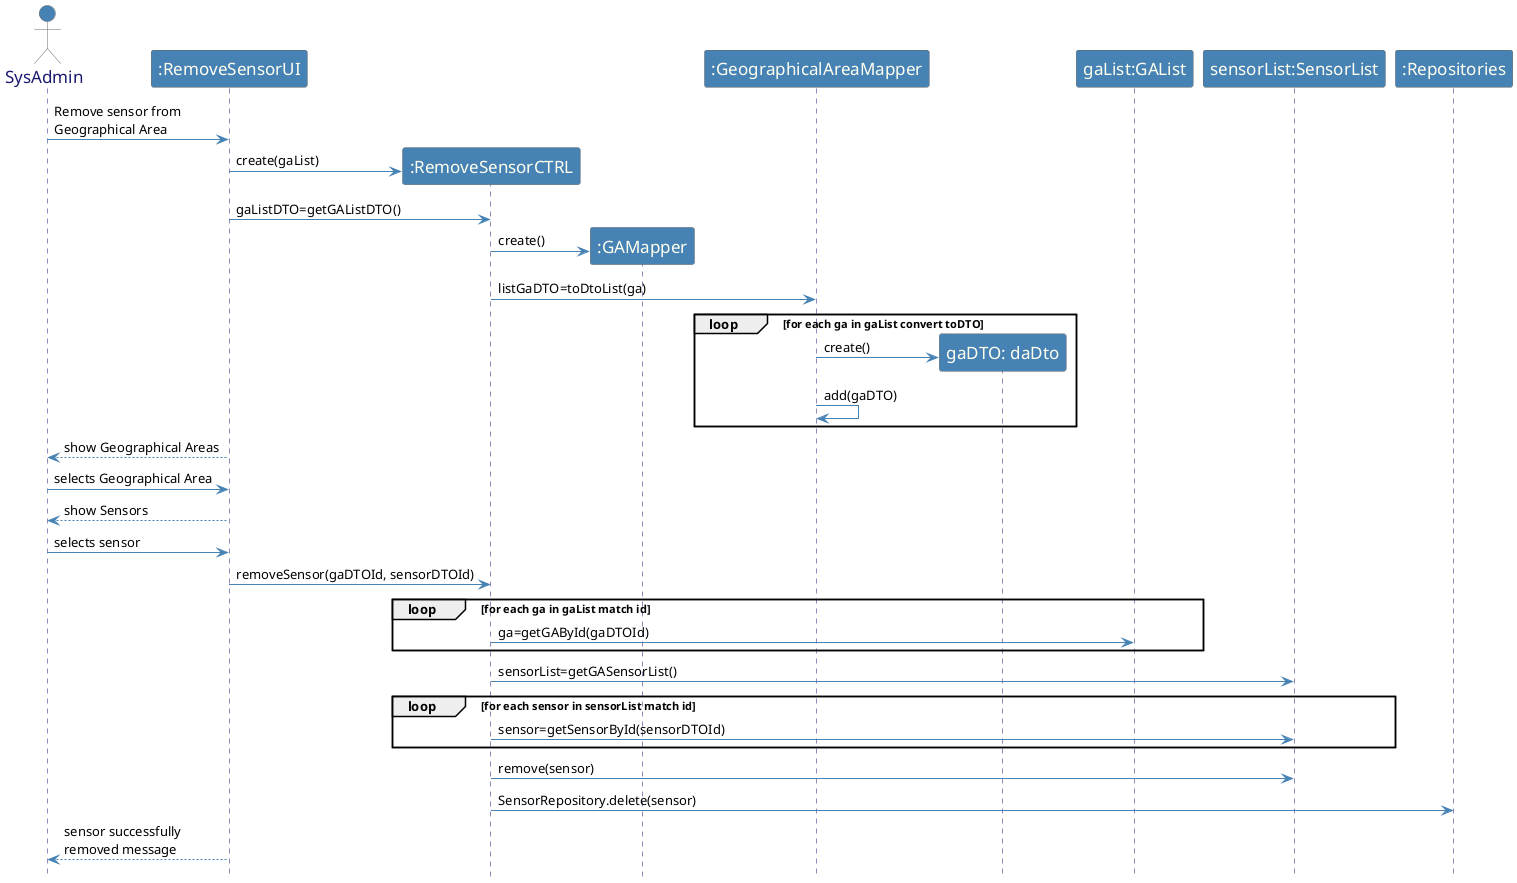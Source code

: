 @startuml

skinparam sequence {
	ArrowColor SteelBlue
	ActorBorderColor Dimgray
	LifeLineBorderColor MidnightBlue
	LifeLineBackgroundColor #A9DCDF

	ParticipantBorderColor Dimgray
	ParticipantBackgroundColor SteelBlue
	ParticipantFontName Calibri Bold
	ParticipantFontSize 17
	ParticipantFontColor Ivory

	ActorBackgroundColor SteelBlue
	ActorFontColor MidnightBlue
	ActorFontSize 17
	ActorFontName Aapex

}

skinparam note {
BorderColor SteelBlue
}
hidefootbox
actor SysAdmin
SysAdmin -> ":RemoveSensorUI":  Remove sensor from \nGeographical Area
create ":RemoveSensorUI"
create ":RemoveSensorCTRL"
":RemoveSensorUI" -> ":RemoveSensorCTRL": create(gaList)
":RemoveSensorUI"->":RemoveSensorCTRL": gaListDTO=getGAListDTO()
create ":GAMapper"
":RemoveSensorCTRL"->":GAMapper":create()
":RemoveSensorCTRL"->":GeographicalAreaMapper":listGaDTO=toDtoList(ga)


loop for each ga in gaList convert toDTO
create "gaDTO: daDto"
":GeographicalAreaMapper"->"gaDTO: daDto":create()

":GeographicalAreaMapper"->":GeographicalAreaMapper":add(gaDTO)
end
SysAdmin<--":RemoveSensorUI": show Geographical Areas
SysAdmin -> ":RemoveSensorUI": selects Geographical Area

SysAdmin<--":RemoveSensorUI":show Sensors
SysAdmin->":RemoveSensorUI": selects sensor
":RemoveSensorUI"->":RemoveSensorCTRL": removeSensor(gaDTOId, sensorDTOId)
loop for each ga in gaList match id
":RemoveSensorCTRL"->"gaList:GAList": ga=getGAById(gaDTOId)
end
":RemoveSensorCTRL"->"sensorList:SensorList": sensorList=getGASensorList()

loop for each sensor in sensorList match id
":RemoveSensorCTRL"->"sensorList:SensorList": sensor=getSensorById(sensorDTOId)
end
":RemoveSensorCTRL"->"sensorList:SensorList":remove(sensor)
":RemoveSensorCTRL"->":Repositories":SensorRepository.delete(sensor)
SysAdmin<--":RemoveSensorUI":sensor successfully \nremoved message
@enduml